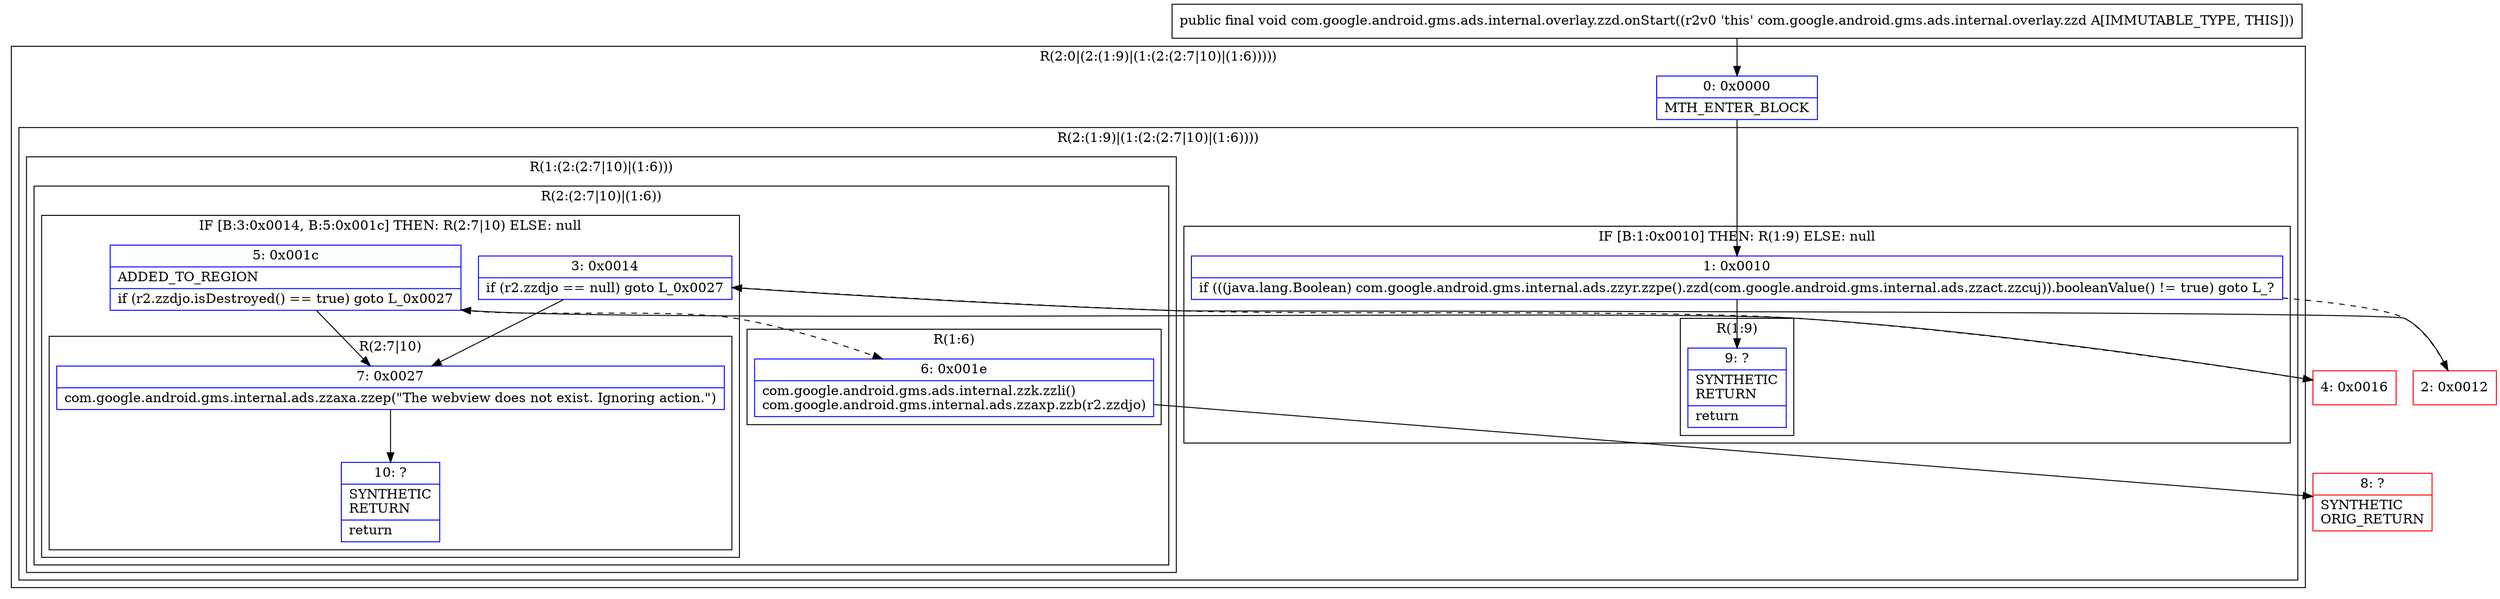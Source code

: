 digraph "CFG forcom.google.android.gms.ads.internal.overlay.zzd.onStart()V" {
subgraph cluster_Region_266580447 {
label = "R(2:0|(2:(1:9)|(1:(2:(2:7|10)|(1:6)))))";
node [shape=record,color=blue];
Node_0 [shape=record,label="{0\:\ 0x0000|MTH_ENTER_BLOCK\l}"];
subgraph cluster_Region_1779530794 {
label = "R(2:(1:9)|(1:(2:(2:7|10)|(1:6))))";
node [shape=record,color=blue];
subgraph cluster_IfRegion_1091647954 {
label = "IF [B:1:0x0010] THEN: R(1:9) ELSE: null";
node [shape=record,color=blue];
Node_1 [shape=record,label="{1\:\ 0x0010|if (((java.lang.Boolean) com.google.android.gms.internal.ads.zzyr.zzpe().zzd(com.google.android.gms.internal.ads.zzact.zzcuj)).booleanValue() != true) goto L_?\l}"];
subgraph cluster_Region_303296674 {
label = "R(1:9)";
node [shape=record,color=blue];
Node_9 [shape=record,label="{9\:\ ?|SYNTHETIC\lRETURN\l|return\l}"];
}
}
subgraph cluster_Region_7128694 {
label = "R(1:(2:(2:7|10)|(1:6)))";
node [shape=record,color=blue];
subgraph cluster_Region_1643973245 {
label = "R(2:(2:7|10)|(1:6))";
node [shape=record,color=blue];
subgraph cluster_IfRegion_703225913 {
label = "IF [B:3:0x0014, B:5:0x001c] THEN: R(2:7|10) ELSE: null";
node [shape=record,color=blue];
Node_3 [shape=record,label="{3\:\ 0x0014|if (r2.zzdjo == null) goto L_0x0027\l}"];
Node_5 [shape=record,label="{5\:\ 0x001c|ADDED_TO_REGION\l|if (r2.zzdjo.isDestroyed() == true) goto L_0x0027\l}"];
subgraph cluster_Region_611390278 {
label = "R(2:7|10)";
node [shape=record,color=blue];
Node_7 [shape=record,label="{7\:\ 0x0027|com.google.android.gms.internal.ads.zzaxa.zzep(\"The webview does not exist. Ignoring action.\")\l}"];
Node_10 [shape=record,label="{10\:\ ?|SYNTHETIC\lRETURN\l|return\l}"];
}
}
subgraph cluster_Region_1120419528 {
label = "R(1:6)";
node [shape=record,color=blue];
Node_6 [shape=record,label="{6\:\ 0x001e|com.google.android.gms.ads.internal.zzk.zzli()\lcom.google.android.gms.internal.ads.zzaxp.zzb(r2.zzdjo)\l}"];
}
}
}
}
}
Node_2 [shape=record,color=red,label="{2\:\ 0x0012}"];
Node_4 [shape=record,color=red,label="{4\:\ 0x0016}"];
Node_8 [shape=record,color=red,label="{8\:\ ?|SYNTHETIC\lORIG_RETURN\l}"];
MethodNode[shape=record,label="{public final void com.google.android.gms.ads.internal.overlay.zzd.onStart((r2v0 'this' com.google.android.gms.ads.internal.overlay.zzd A[IMMUTABLE_TYPE, THIS])) }"];
MethodNode -> Node_0;
Node_0 -> Node_1;
Node_1 -> Node_2[style=dashed];
Node_1 -> Node_9;
Node_3 -> Node_4[style=dashed];
Node_3 -> Node_7;
Node_5 -> Node_6[style=dashed];
Node_5 -> Node_7;
Node_7 -> Node_10;
Node_6 -> Node_8;
Node_2 -> Node_3;
Node_4 -> Node_5;
}

